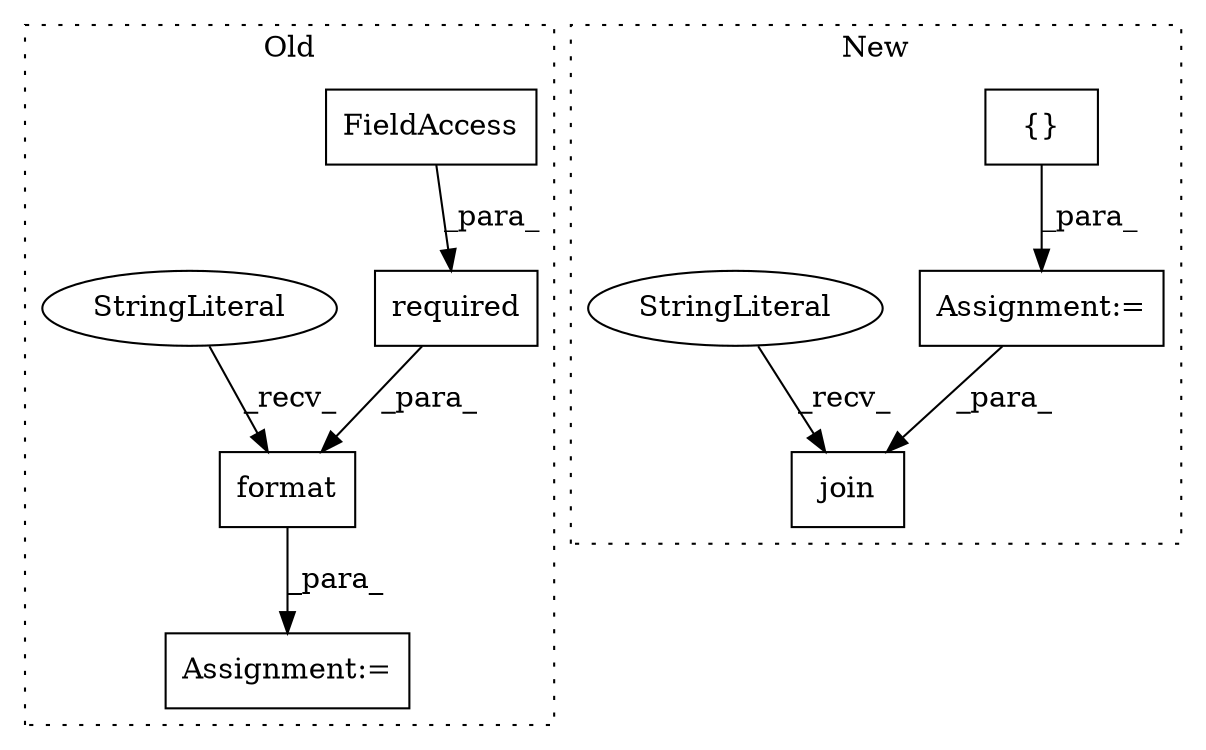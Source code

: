 digraph G {
subgraph cluster0 {
1 [label="required" a="32" s="4449,4478" l="9,1" shape="box"];
4 [label="FieldAccess" a="22" s="4458" l="20" shape="box"];
5 [label="format" a="32" s="4442,4524" l="7,1" shape="box"];
6 [label="Assignment:=" a="7" s="4372" l="1" shape="box"];
8 [label="StringLiteral" a="45" s="4373" l="68" shape="ellipse"];
label = "Old";
style="dotted";
}
subgraph cluster1 {
2 [label="join" a="32" s="4817,4830" l="5,1" shape="box"];
3 [label="{}" a="4" s="4518,4774" l="1,1" shape="box"];
7 [label="Assignment:=" a="7" s="4505" l="1" shape="box"];
9 [label="StringLiteral" a="45" s="4813" l="3" shape="ellipse"];
label = "New";
style="dotted";
}
1 -> 5 [label="_para_"];
3 -> 7 [label="_para_"];
4 -> 1 [label="_para_"];
5 -> 6 [label="_para_"];
7 -> 2 [label="_para_"];
8 -> 5 [label="_recv_"];
9 -> 2 [label="_recv_"];
}